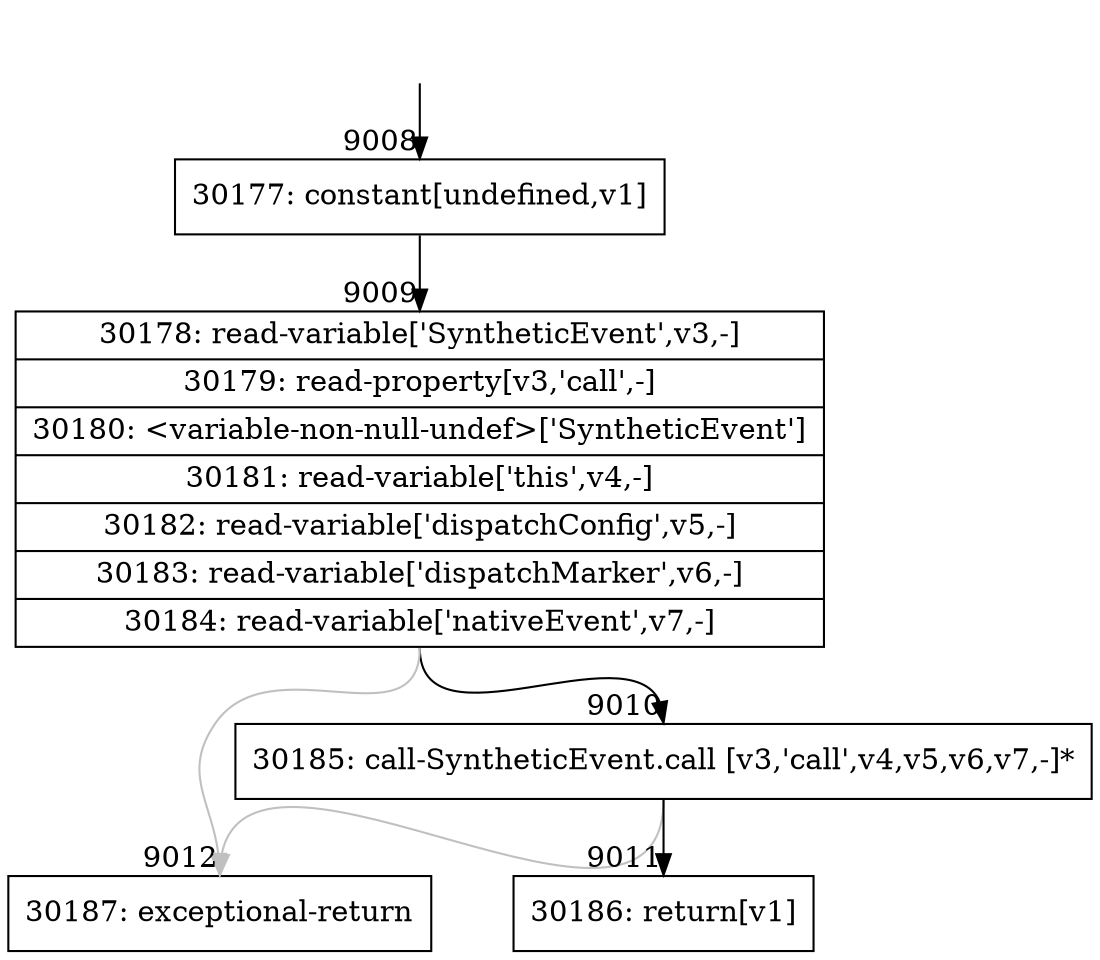 digraph {
rankdir="TD"
BB_entry648[shape=none,label=""];
BB_entry648 -> BB9008 [tailport=s, headport=n, headlabel="    9008"]
BB9008 [shape=record label="{30177: constant[undefined,v1]}" ] 
BB9008 -> BB9009 [tailport=s, headport=n, headlabel="      9009"]
BB9009 [shape=record label="{30178: read-variable['SyntheticEvent',v3,-]|30179: read-property[v3,'call',-]|30180: \<variable-non-null-undef\>['SyntheticEvent']|30181: read-variable['this',v4,-]|30182: read-variable['dispatchConfig',v5,-]|30183: read-variable['dispatchMarker',v6,-]|30184: read-variable['nativeEvent',v7,-]}" ] 
BB9009 -> BB9010 [tailport=s, headport=n, headlabel="      9010"]
BB9009 -> BB9012 [tailport=s, headport=n, color=gray, headlabel="      9012"]
BB9010 [shape=record label="{30185: call-SyntheticEvent.call [v3,'call',v4,v5,v6,v7,-]*}" ] 
BB9010 -> BB9011 [tailport=s, headport=n, headlabel="      9011"]
BB9010 -> BB9012 [tailport=s, headport=n, color=gray]
BB9011 [shape=record label="{30186: return[v1]}" ] 
BB9012 [shape=record label="{30187: exceptional-return}" ] 
//#$~ 15830
}
